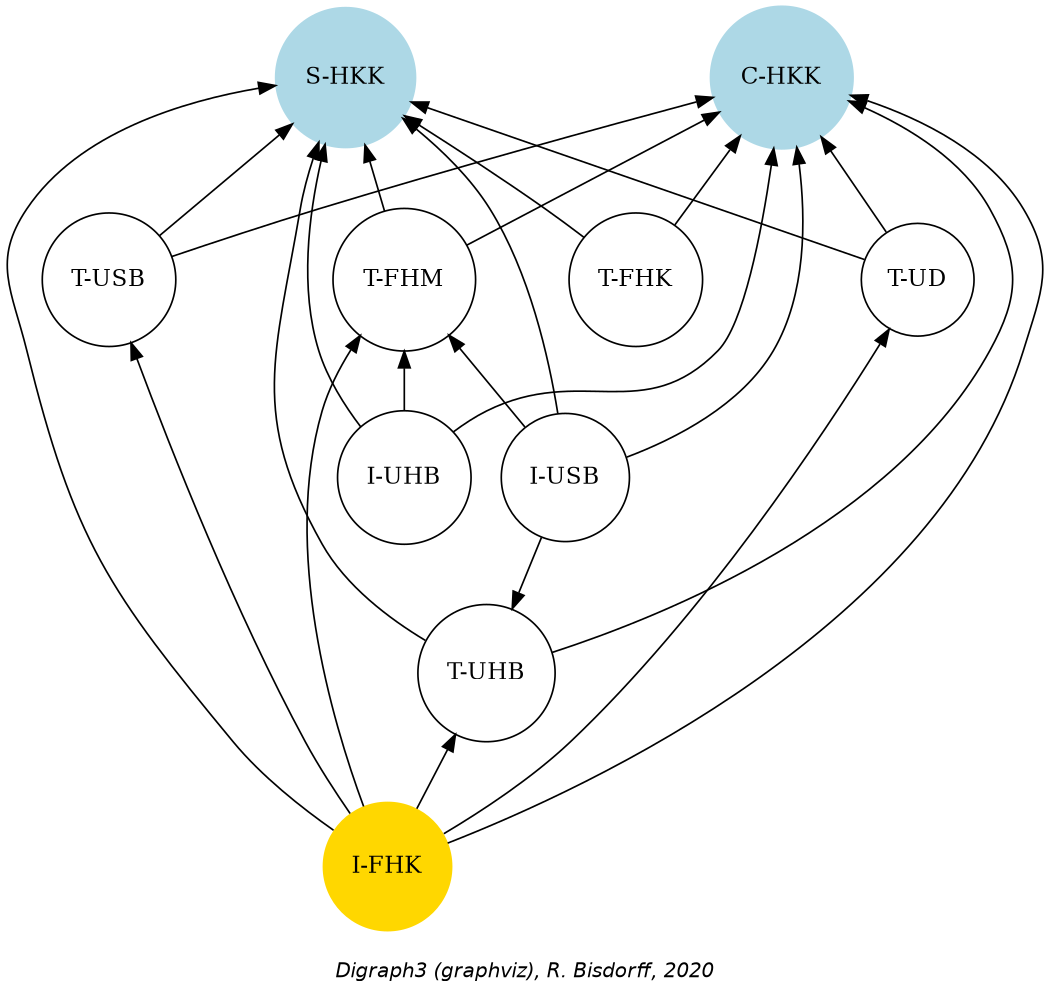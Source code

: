 digraph G {
graph [ fontname = "Helvetica-Oblique",
 fontsize = 12,
 label = "\nDigraph3 (graphviz), R. Bisdorff, 2020", size="7,7"];
n1 [shape = "circle", label = "T-UD"];
n2 [shape = "circle", label = "T-FHK"];
n3 [shape = "circle", label = "T-FHM"];
n4 [shape = "circle", label = "I-FHK", style = "filled", color = gold];
n5 [shape = "circle", label = "T-USB"];
n6 [shape = "circle", label = "I-USB"];
n7 [shape = "circle", label = "T-UHB"];
n8 [shape = "circle", label = "I-UHB"];
n9 [shape = "circle", label = "S-HKK", style = "filled", color = lightblue];
n10 [shape = "circle", label = "C-HKK", style = "filled", color = lightblue];
n1-> n4 [dir=back, color=black] ;
n1-> n9 [dir=forward, color=black] ;
n1-> n10 [dir=forward, color=black] ;
n2-> n9 [dir=forward, color=black] ;
n2-> n10 [dir=forward, color=black] ;
n3-> n4 [dir=back, color=black] ;
n3-> n6 [dir=back, color=black] ;
n3-> n8 [dir=back, color=black] ;
n3-> n9 [dir=forward, color=black] ;
n3-> n10 [dir=forward, color=black] ;
n4-> n5 [dir=forward, color=black] ;
n4-> n7 [dir=forward, color=black] ;
n4-> n9 [dir=forward, color=black] ;
n4-> n10 [dir=forward, color=black] ;
n5-> n9 [dir=forward, color=black] ;
n5-> n10 [dir=forward, color=black] ;
n6-> n7 [dir=forward, color=black] ;
n6-> n9 [dir=forward, color=black] ;
n6-> n10 [dir=forward, color=black] ;
n7-> n9 [dir=forward, color=black] ;
n7-> n10 [dir=forward, color=black] ;
n8-> n9 [dir=forward, color=black] ;
n8-> n10 [dir=forward, color=black] ;
{rank=max; n4 }
{rank=min; n9 n10 }
}
